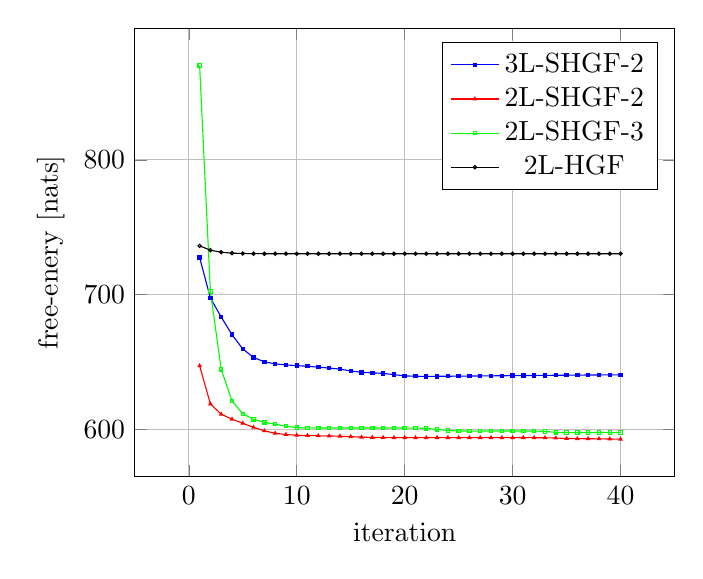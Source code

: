\begin{tikzpicture}
\begin{axis}[xlabel={iteration}, ylabel={free-enery [nats]}, legend pos={north east}, grid={major}, mark options={scale={0.3}}, xmin={-5.0}, xmax={45}]
    \addplot[mark={square*}, blue]
        coordinates {
            (1,727.464)
            (2,697.211)
            (3,683.299)
            (4,670.1)
            (5,659.517)
            (6,653.205)
            (7,649.93)
            (8,648.444)
            (9,647.652)
            (10,647.131)
            (11,646.667)
            (12,646.007)
            (13,645.309)
            (14,644.554)
            (15,643.173)
            (16,642.173)
            (17,641.799)
            (18,641.375)
            (19,640.452)
            (20,639.532)
            (21,639.222)
            (22,639.172)
            (23,639.199)
            (24,639.256)
            (25,639.325)
            (26,639.398)
            (27,639.474)
            (28,639.55)
            (29,639.624)
            (30,639.698)
            (31,639.769)
            (32,639.839)
            (33,639.906)
            (34,639.971)
            (35,640.034)
            (36,640.095)
            (37,640.153)
            (38,640.21)
            (39,640.264)
            (40,640.316)
        }
        ;
    \addlegendentry {3L-SHGF-2}
    \addplot[mark={triangle*}, red]
        coordinates {
            (1,647.029)
            (2,618.653)
            (3,611.049)
            (4,607.358)
            (5,604.334)
            (6,601.307)
            (7,598.7)
            (8,596.93)
            (9,595.952)
            (10,595.449)
            (11,595.207)
            (12,595.035)
            (13,594.891)
            (14,594.718)
            (15,594.405)
            (16,594.026)
            (17,593.804)
            (18,593.696)
            (19,593.649)
            (20,593.629)
            (21,593.62)
            (22,593.614)
            (23,593.613)
            (24,593.613)
            (25,593.614)
            (26,593.616)
            (27,593.618)
            (28,593.621)
            (29,593.623)
            (30,593.627)
            (31,593.63)
            (32,593.624)
            (33,593.575)
            (34,593.36)
            (35,593.04)
            (36,592.906)
            (37,592.838)
            (38,592.751)
            (39,592.635)
            (40,592.506)
        }
        ;
    \addlegendentry {2L-SHGF-2}
    \addplot[mark={square}, green]
        coordinates {
            (1,869.963)
            (2,702.202)
            (3,644.403)
            (4,620.939)
            (5,611.418)
            (6,607.249)
            (7,605.051)
            (8,603.606)
            (9,602.105)
            (10,601.03)
            (11,600.882)
            (12,600.842)
            (13,600.815)
            (14,600.797)
            (15,600.785)
            (16,600.778)
            (17,600.775)
            (18,600.775)
            (19,600.775)
            (20,600.772)
            (21,600.742)
            (22,600.558)
            (23,599.802)
            (24,598.913)
            (25,598.592)
            (26,598.54)
            (27,598.542)
            (28,598.555)
            (29,598.571)
            (30,598.579)
            (31,598.592)
            (32,598.571)
            (33,598.275)
            (34,597.605)
            (35,597.423)
            (36,597.427)
            (37,597.435)
            (38,597.441)
            (39,597.445)
            (40,597.448)
        }
        ;
    \addlegendentry {2L-SHGF-3}
    \addplot[mark={o}, black]
        coordinates {
            (1,736.074)
            (2,732.846)
            (3,731.36)
            (4,730.675)
            (5,730.398)
            (6,730.294)
            (7,730.257)
            (8,730.244)
            (9,730.239)
            (10,730.238)
            (11,730.237)
            (12,730.237)
            (13,730.237)
            (14,730.237)
            (15,730.237)
            (16,730.237)
            (17,730.237)
            (18,730.237)
            (19,730.237)
            (20,730.237)
            (21,730.237)
            (22,730.237)
            (23,730.237)
            (24,730.237)
            (25,730.237)
            (26,730.237)
            (27,730.237)
            (28,730.237)
            (29,730.237)
            (30,730.237)
            (31,730.237)
            (32,730.237)
            (33,730.237)
            (34,730.237)
            (35,730.237)
            (36,730.237)
            (37,730.237)
            (38,730.237)
            (39,730.237)
            (40,730.237)
        }
        ;
    \addlegendentry {2L-HGF}
\end{axis}
\end{tikzpicture}
